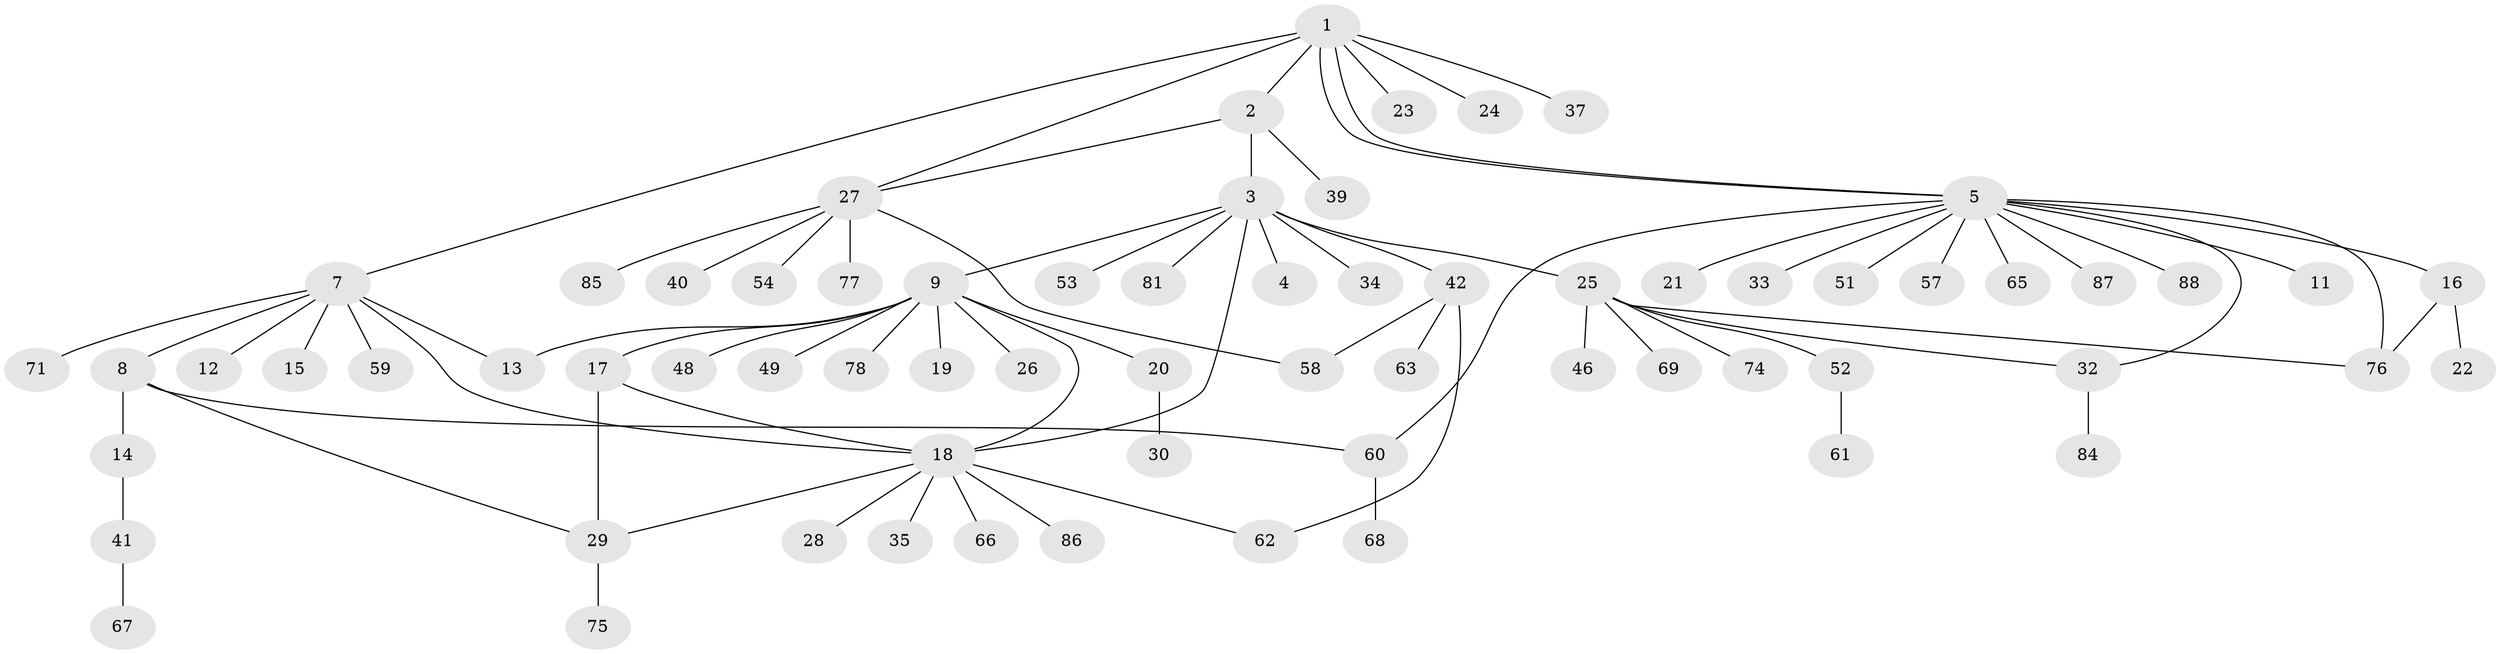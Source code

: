 // original degree distribution, {8: 0.045454545454545456, 4: 0.056818181818181816, 10: 0.011363636363636364, 1: 0.5568181818181818, 2: 0.19318181818181818, 11: 0.022727272727272728, 3: 0.07954545454545454, 5: 0.022727272727272728, 6: 0.011363636363636364}
// Generated by graph-tools (version 1.1) at 2025/41/03/06/25 10:41:51]
// undirected, 68 vertices, 81 edges
graph export_dot {
graph [start="1"]
  node [color=gray90,style=filled];
  1;
  2 [super="+6"];
  3 [super="+73"];
  4;
  5 [super="+10"];
  7 [super="+55"];
  8 [super="+47"];
  9 [super="+31"];
  11;
  12 [super="+82"];
  13 [super="+43"];
  14;
  15;
  16 [super="+50"];
  17;
  18 [super="+36"];
  19 [super="+72"];
  20;
  21;
  22;
  23;
  24;
  25 [super="+45"];
  26;
  27 [super="+44"];
  28;
  29 [super="+79"];
  30;
  32 [super="+38"];
  33;
  34;
  35;
  37 [super="+83"];
  39;
  40;
  41 [super="+80"];
  42 [super="+64"];
  46;
  48;
  49;
  51;
  52 [super="+56"];
  53 [super="+70"];
  54;
  57;
  58;
  59;
  60;
  61;
  62;
  63;
  65;
  66;
  67;
  68;
  69;
  71;
  74;
  75;
  76;
  77;
  78;
  81;
  84;
  85;
  86;
  87;
  88;
  1 -- 2;
  1 -- 5;
  1 -- 5;
  1 -- 7;
  1 -- 23;
  1 -- 24;
  1 -- 27;
  1 -- 37;
  2 -- 3;
  2 -- 39;
  2 -- 27;
  3 -- 4;
  3 -- 9;
  3 -- 18;
  3 -- 25;
  3 -- 34 [weight=2];
  3 -- 42;
  3 -- 53;
  3 -- 81;
  5 -- 16;
  5 -- 21;
  5 -- 57;
  5 -- 76;
  5 -- 88;
  5 -- 32;
  5 -- 65;
  5 -- 33;
  5 -- 11;
  5 -- 51;
  5 -- 87;
  5 -- 60;
  7 -- 8;
  7 -- 12;
  7 -- 13;
  7 -- 15;
  7 -- 18;
  7 -- 71;
  7 -- 59;
  8 -- 14;
  8 -- 60;
  8 -- 29;
  9 -- 17;
  9 -- 18;
  9 -- 19;
  9 -- 20;
  9 -- 26;
  9 -- 48;
  9 -- 49;
  9 -- 78;
  9 -- 13;
  14 -- 41;
  16 -- 22;
  16 -- 76;
  17 -- 18;
  17 -- 29;
  18 -- 28;
  18 -- 29;
  18 -- 35;
  18 -- 62;
  18 -- 66;
  18 -- 86;
  20 -- 30;
  25 -- 32;
  25 -- 74;
  25 -- 76;
  25 -- 52;
  25 -- 69;
  25 -- 46;
  27 -- 40;
  27 -- 58;
  27 -- 77;
  27 -- 85;
  27 -- 54;
  29 -- 75;
  32 -- 84;
  41 -- 67;
  42 -- 58;
  42 -- 62;
  42 -- 63;
  52 -- 61;
  60 -- 68;
}
